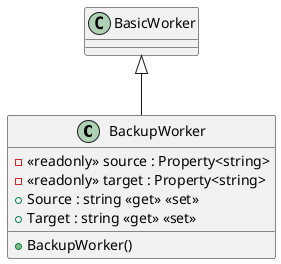 @startuml
class BackupWorker {
    - <<readonly>> source : Property<string>
    - <<readonly>> target : Property<string>
    + BackupWorker()
    + Source : string <<get>> <<set>>
    + Target : string <<get>> <<set>>
}
BasicWorker <|-- BackupWorker
@enduml
